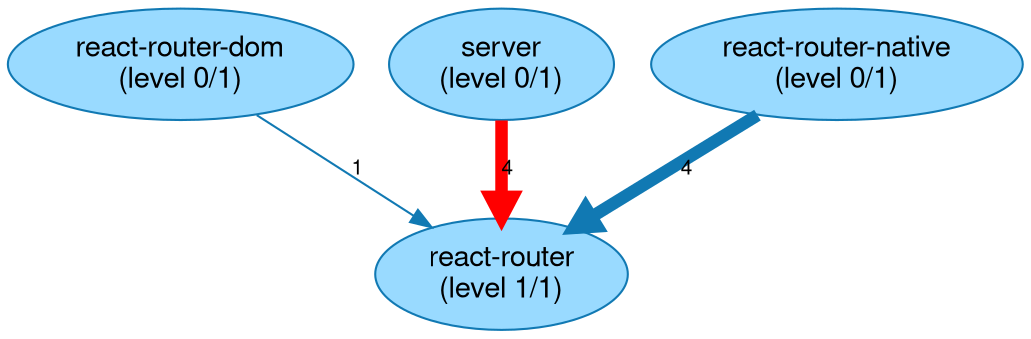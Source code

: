 // This GraphViz dot file was generated by the script convertQueryResultCsvToGraphVizDotFile.sh with default.template

strict digraph TypeScriptModuleLongestPaths {
    fontname = "Helvetica,Arial,sans-serif";
    node [fontname = "Helvetica,Arial,sans-serif";];
    edge [fontname = "Helvetica,Arial,sans-serif"; fontsize = 10;];
    node [style = filled; fillcolor = "0.560 0.400 0.999";];
    node [color = "0.560 0.900 0.700";];
    edge [color = "0.560 0.900 0.700";];
	"react-router-dom\n(level 0/1)" -> "react-router\n(level 1/1)" [label=1; penwidth=1.0; ];
	"server\n(level 0/1)" -> "react-router\n(level 1/1)" [label=4; penwidth=6.0; color="red"; ];
	"react-router-native\n(level 0/1)" -> "react-router\n(level 1/1)" [label=4; penwidth=6.0; ];
}

